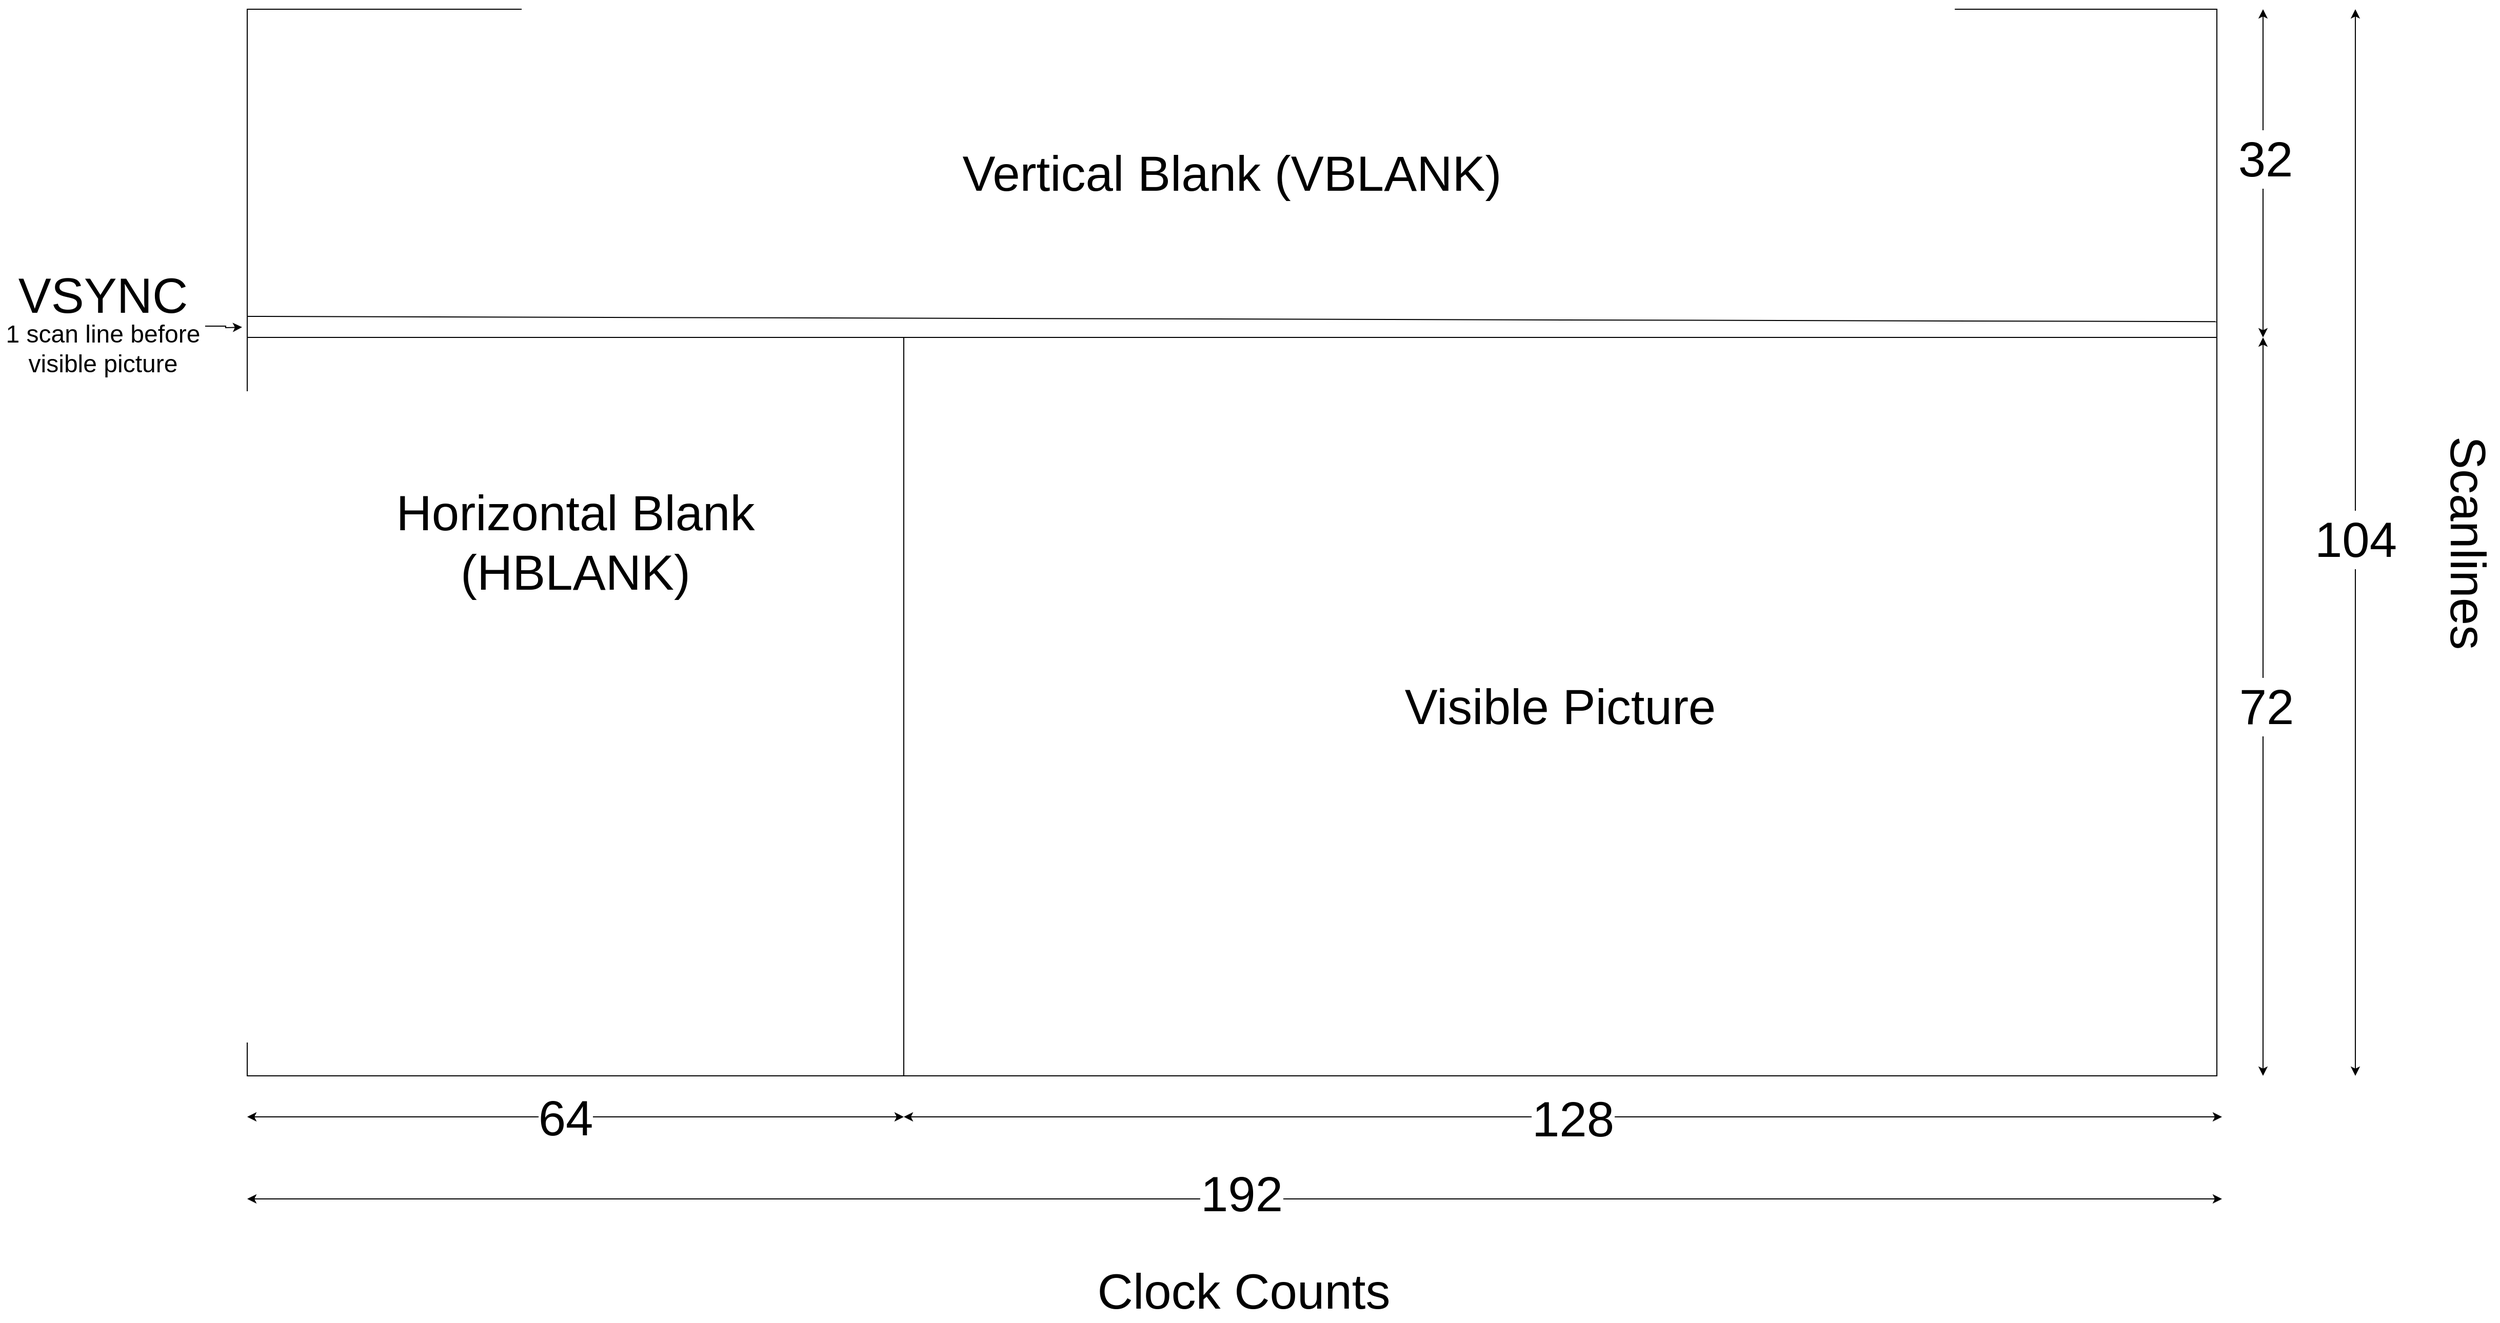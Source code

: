 <mxfile version="16.2.7" type="device"><diagram id="Hf6URX2PaFMxaLlLnHjN" name="Page-1"><mxGraphModel dx="3694" dy="2644" grid="1" gridSize="10" guides="1" tooltips="1" connect="1" arrows="1" fold="1" page="1" pageScale="1" pageWidth="850" pageHeight="1100" math="0" shadow="0"><root><mxCell id="0"/><mxCell id="1" parent="0"/><mxCell id="J52BgyjafOxRpeh9u5Sz-3" value="&lt;font style=&quot;font-size: 48px&quot;&gt;Visible Picture&lt;br&gt;&lt;/font&gt;" style="whiteSpace=wrap;html=1;" vertex="1" parent="1"><mxGeometry x="105" y="230" width="1280" height="720" as="geometry"/></mxCell><mxCell id="J52BgyjafOxRpeh9u5Sz-4" value="Horizontal Blank&lt;br&gt;(HBLANK)" style="rounded=0;whiteSpace=wrap;html=1;fontSize=48;" vertex="1" parent="1"><mxGeometry x="-535" y="-90" width="640" height="1040" as="geometry"/></mxCell><mxCell id="J52BgyjafOxRpeh9u5Sz-5" value="Vertical Blank (VBLANK)" style="rounded=0;whiteSpace=wrap;html=1;fontSize=48;" vertex="1" parent="1"><mxGeometry x="-535" y="-90" width="1920" height="320" as="geometry"/></mxCell><mxCell id="J52BgyjafOxRpeh9u5Sz-7" value="" style="endArrow=classic;startArrow=classic;html=1;rounded=0;fontSize=48;" edge="1" parent="1"><mxGeometry width="50" height="50" relative="1" as="geometry"><mxPoint x="1430" y="950" as="sourcePoint"/><mxPoint x="1430" y="230" as="targetPoint"/></mxGeometry></mxCell><mxCell id="J52BgyjafOxRpeh9u5Sz-8" value="72" style="edgeLabel;html=1;align=center;verticalAlign=middle;resizable=0;points=[];fontSize=48;" vertex="1" connectable="0" parent="J52BgyjafOxRpeh9u5Sz-7"><mxGeometry x="0.357" y="-3" relative="1" as="geometry"><mxPoint y="128" as="offset"/></mxGeometry></mxCell><mxCell id="J52BgyjafOxRpeh9u5Sz-9" value="" style="endArrow=classic;startArrow=classic;html=1;rounded=0;fontSize=48;" edge="1" parent="1"><mxGeometry width="50" height="50" relative="1" as="geometry"><mxPoint x="1430" y="-90" as="sourcePoint"/><mxPoint x="1430" y="230" as="targetPoint"/></mxGeometry></mxCell><mxCell id="J52BgyjafOxRpeh9u5Sz-10" value="32" style="edgeLabel;html=1;align=center;verticalAlign=middle;resizable=0;points=[];fontSize=48;" vertex="1" connectable="0" parent="J52BgyjafOxRpeh9u5Sz-9"><mxGeometry x="-0.09" y="2" relative="1" as="geometry"><mxPoint as="offset"/></mxGeometry></mxCell><mxCell id="J52BgyjafOxRpeh9u5Sz-11" value="" style="endArrow=classic;startArrow=classic;html=1;rounded=0;fontSize=48;" edge="1" parent="1"><mxGeometry width="50" height="50" relative="1" as="geometry"><mxPoint x="1520" y="950" as="sourcePoint"/><mxPoint x="1520" y="-90" as="targetPoint"/></mxGeometry></mxCell><mxCell id="J52BgyjafOxRpeh9u5Sz-12" value="104" style="edgeLabel;html=1;align=center;verticalAlign=middle;resizable=0;points=[];fontSize=48;" vertex="1" connectable="0" parent="J52BgyjafOxRpeh9u5Sz-11"><mxGeometry x="-0.163" y="-2" relative="1" as="geometry"><mxPoint x="-2" y="-88" as="offset"/></mxGeometry></mxCell><mxCell id="J52BgyjafOxRpeh9u5Sz-13" value="Scanlines" style="text;html=1;align=center;verticalAlign=middle;resizable=0;points=[];autosize=1;strokeColor=none;fillColor=none;fontSize=48;rotation=90;" vertex="1" parent="1"><mxGeometry x="1520" y="400" width="220" height="60" as="geometry"/></mxCell><mxCell id="J52BgyjafOxRpeh9u5Sz-14" value="" style="endArrow=classic;startArrow=classic;html=1;rounded=0;fontSize=48;" edge="1" parent="1"><mxGeometry width="50" height="50" relative="1" as="geometry"><mxPoint x="1390" y="1070" as="sourcePoint"/><mxPoint x="-535" y="1070" as="targetPoint"/></mxGeometry></mxCell><mxCell id="J52BgyjafOxRpeh9u5Sz-15" value="192" style="edgeLabel;html=1;align=center;verticalAlign=middle;resizable=0;points=[];fontSize=48;" vertex="1" connectable="0" parent="J52BgyjafOxRpeh9u5Sz-14"><mxGeometry x="-0.029" y="-5" relative="1" as="geometry"><mxPoint x="-22" as="offset"/></mxGeometry></mxCell><mxCell id="J52BgyjafOxRpeh9u5Sz-16" value="" style="endArrow=classic;startArrow=classic;html=1;rounded=0;fontSize=48;" edge="1" parent="1"><mxGeometry width="50" height="50" relative="1" as="geometry"><mxPoint x="105" y="990" as="sourcePoint"/><mxPoint x="-535" y="990" as="targetPoint"/></mxGeometry></mxCell><mxCell id="J52BgyjafOxRpeh9u5Sz-17" value="64" style="edgeLabel;html=1;align=center;verticalAlign=middle;resizable=0;points=[];fontSize=48;" vertex="1" connectable="0" parent="J52BgyjafOxRpeh9u5Sz-16"><mxGeometry x="-0.133" relative="1" as="geometry"><mxPoint x="-53" y="1" as="offset"/></mxGeometry></mxCell><mxCell id="J52BgyjafOxRpeh9u5Sz-18" value="" style="endArrow=classic;startArrow=classic;html=1;rounded=0;fontSize=48;" edge="1" parent="1"><mxGeometry width="50" height="50" relative="1" as="geometry"><mxPoint x="105" y="990" as="sourcePoint"/><mxPoint x="1390" y="990" as="targetPoint"/></mxGeometry></mxCell><mxCell id="J52BgyjafOxRpeh9u5Sz-19" value="128" style="edgeLabel;html=1;align=center;verticalAlign=middle;resizable=0;points=[];fontSize=48;" vertex="1" connectable="0" parent="J52BgyjafOxRpeh9u5Sz-18"><mxGeometry x="-0.023" y="-2" relative="1" as="geometry"><mxPoint x="24" as="offset"/></mxGeometry></mxCell><mxCell id="J52BgyjafOxRpeh9u5Sz-20" value="Clock Counts" style="text;html=1;align=center;verticalAlign=middle;resizable=0;points=[];autosize=1;strokeColor=none;fillColor=none;fontSize=48;" vertex="1" parent="1"><mxGeometry x="286" y="1130" width="300" height="60" as="geometry"/></mxCell><mxCell id="J52BgyjafOxRpeh9u5Sz-22" style="edgeStyle=orthogonalEdgeStyle;rounded=0;orthogonalLoop=1;jettySize=auto;html=1;fontSize=48;" edge="1" parent="1" source="J52BgyjafOxRpeh9u5Sz-21"><mxGeometry relative="1" as="geometry"><mxPoint x="-540" y="220" as="targetPoint"/></mxGeometry></mxCell><mxCell id="J52BgyjafOxRpeh9u5Sz-21" value="&lt;p style=&quot;line-height: 0.6&quot;&gt;VSYNC&lt;br&gt;&lt;font style=&quot;font-size: 24px&quot;&gt;1 scan line before &lt;br&gt;visible picture&lt;/font&gt;&lt;br&gt;&lt;/p&gt;" style="text;html=1;align=center;verticalAlign=middle;resizable=0;points=[];autosize=1;strokeColor=none;fillColor=none;fontSize=48;" vertex="1" parent="1"><mxGeometry x="-776" y="124" width="200" height="190" as="geometry"/></mxCell><mxCell id="J52BgyjafOxRpeh9u5Sz-24" value="" style="endArrow=none;html=1;rounded=0;fontSize=24;exitX=0;exitY=0.936;exitDx=0;exitDy=0;exitPerimeter=0;entryX=1;entryY=0.952;entryDx=0;entryDy=0;entryPerimeter=0;" edge="1" parent="1" source="J52BgyjafOxRpeh9u5Sz-5" target="J52BgyjafOxRpeh9u5Sz-5"><mxGeometry width="50" height="50" relative="1" as="geometry"><mxPoint x="-490" y="220" as="sourcePoint"/><mxPoint x="1380" y="220" as="targetPoint"/></mxGeometry></mxCell></root></mxGraphModel></diagram></mxfile>